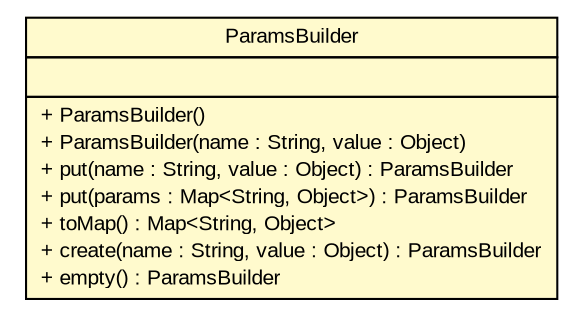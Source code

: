 #!/usr/local/bin/dot
#
# Class diagram 
# Generated by UMLGraph version R5_6 (http://www.umlgraph.org/)
#

digraph G {
	edge [fontname="arial",fontsize=10,labelfontname="arial",labelfontsize=10];
	node [fontname="arial",fontsize=10,shape=plaintext];
	nodesep=0.25;
	ranksep=0.5;
	// br.gov.to.sefaz.persistence.query.builder.ParamsBuilder
	c554921 [label=<<table title="br.gov.to.sefaz.persistence.query.builder.ParamsBuilder" border="0" cellborder="1" cellspacing="0" cellpadding="2" port="p" bgcolor="lemonChiffon" href="./ParamsBuilder.html">
		<tr><td><table border="0" cellspacing="0" cellpadding="1">
<tr><td align="center" balign="center"> ParamsBuilder </td></tr>
		</table></td></tr>
		<tr><td><table border="0" cellspacing="0" cellpadding="1">
<tr><td align="left" balign="left">  </td></tr>
		</table></td></tr>
		<tr><td><table border="0" cellspacing="0" cellpadding="1">
<tr><td align="left" balign="left"> + ParamsBuilder() </td></tr>
<tr><td align="left" balign="left"> + ParamsBuilder(name : String, value : Object) </td></tr>
<tr><td align="left" balign="left"> + put(name : String, value : Object) : ParamsBuilder </td></tr>
<tr><td align="left" balign="left"> + put(params : Map&lt;String, Object&gt;) : ParamsBuilder </td></tr>
<tr><td align="left" balign="left"> + toMap() : Map&lt;String, Object&gt; </td></tr>
<tr><td align="left" balign="left"> + create(name : String, value : Object) : ParamsBuilder </td></tr>
<tr><td align="left" balign="left"> + empty() : ParamsBuilder </td></tr>
		</table></td></tr>
		</table>>, URL="./ParamsBuilder.html", fontname="arial", fontcolor="black", fontsize=10.0];
}

